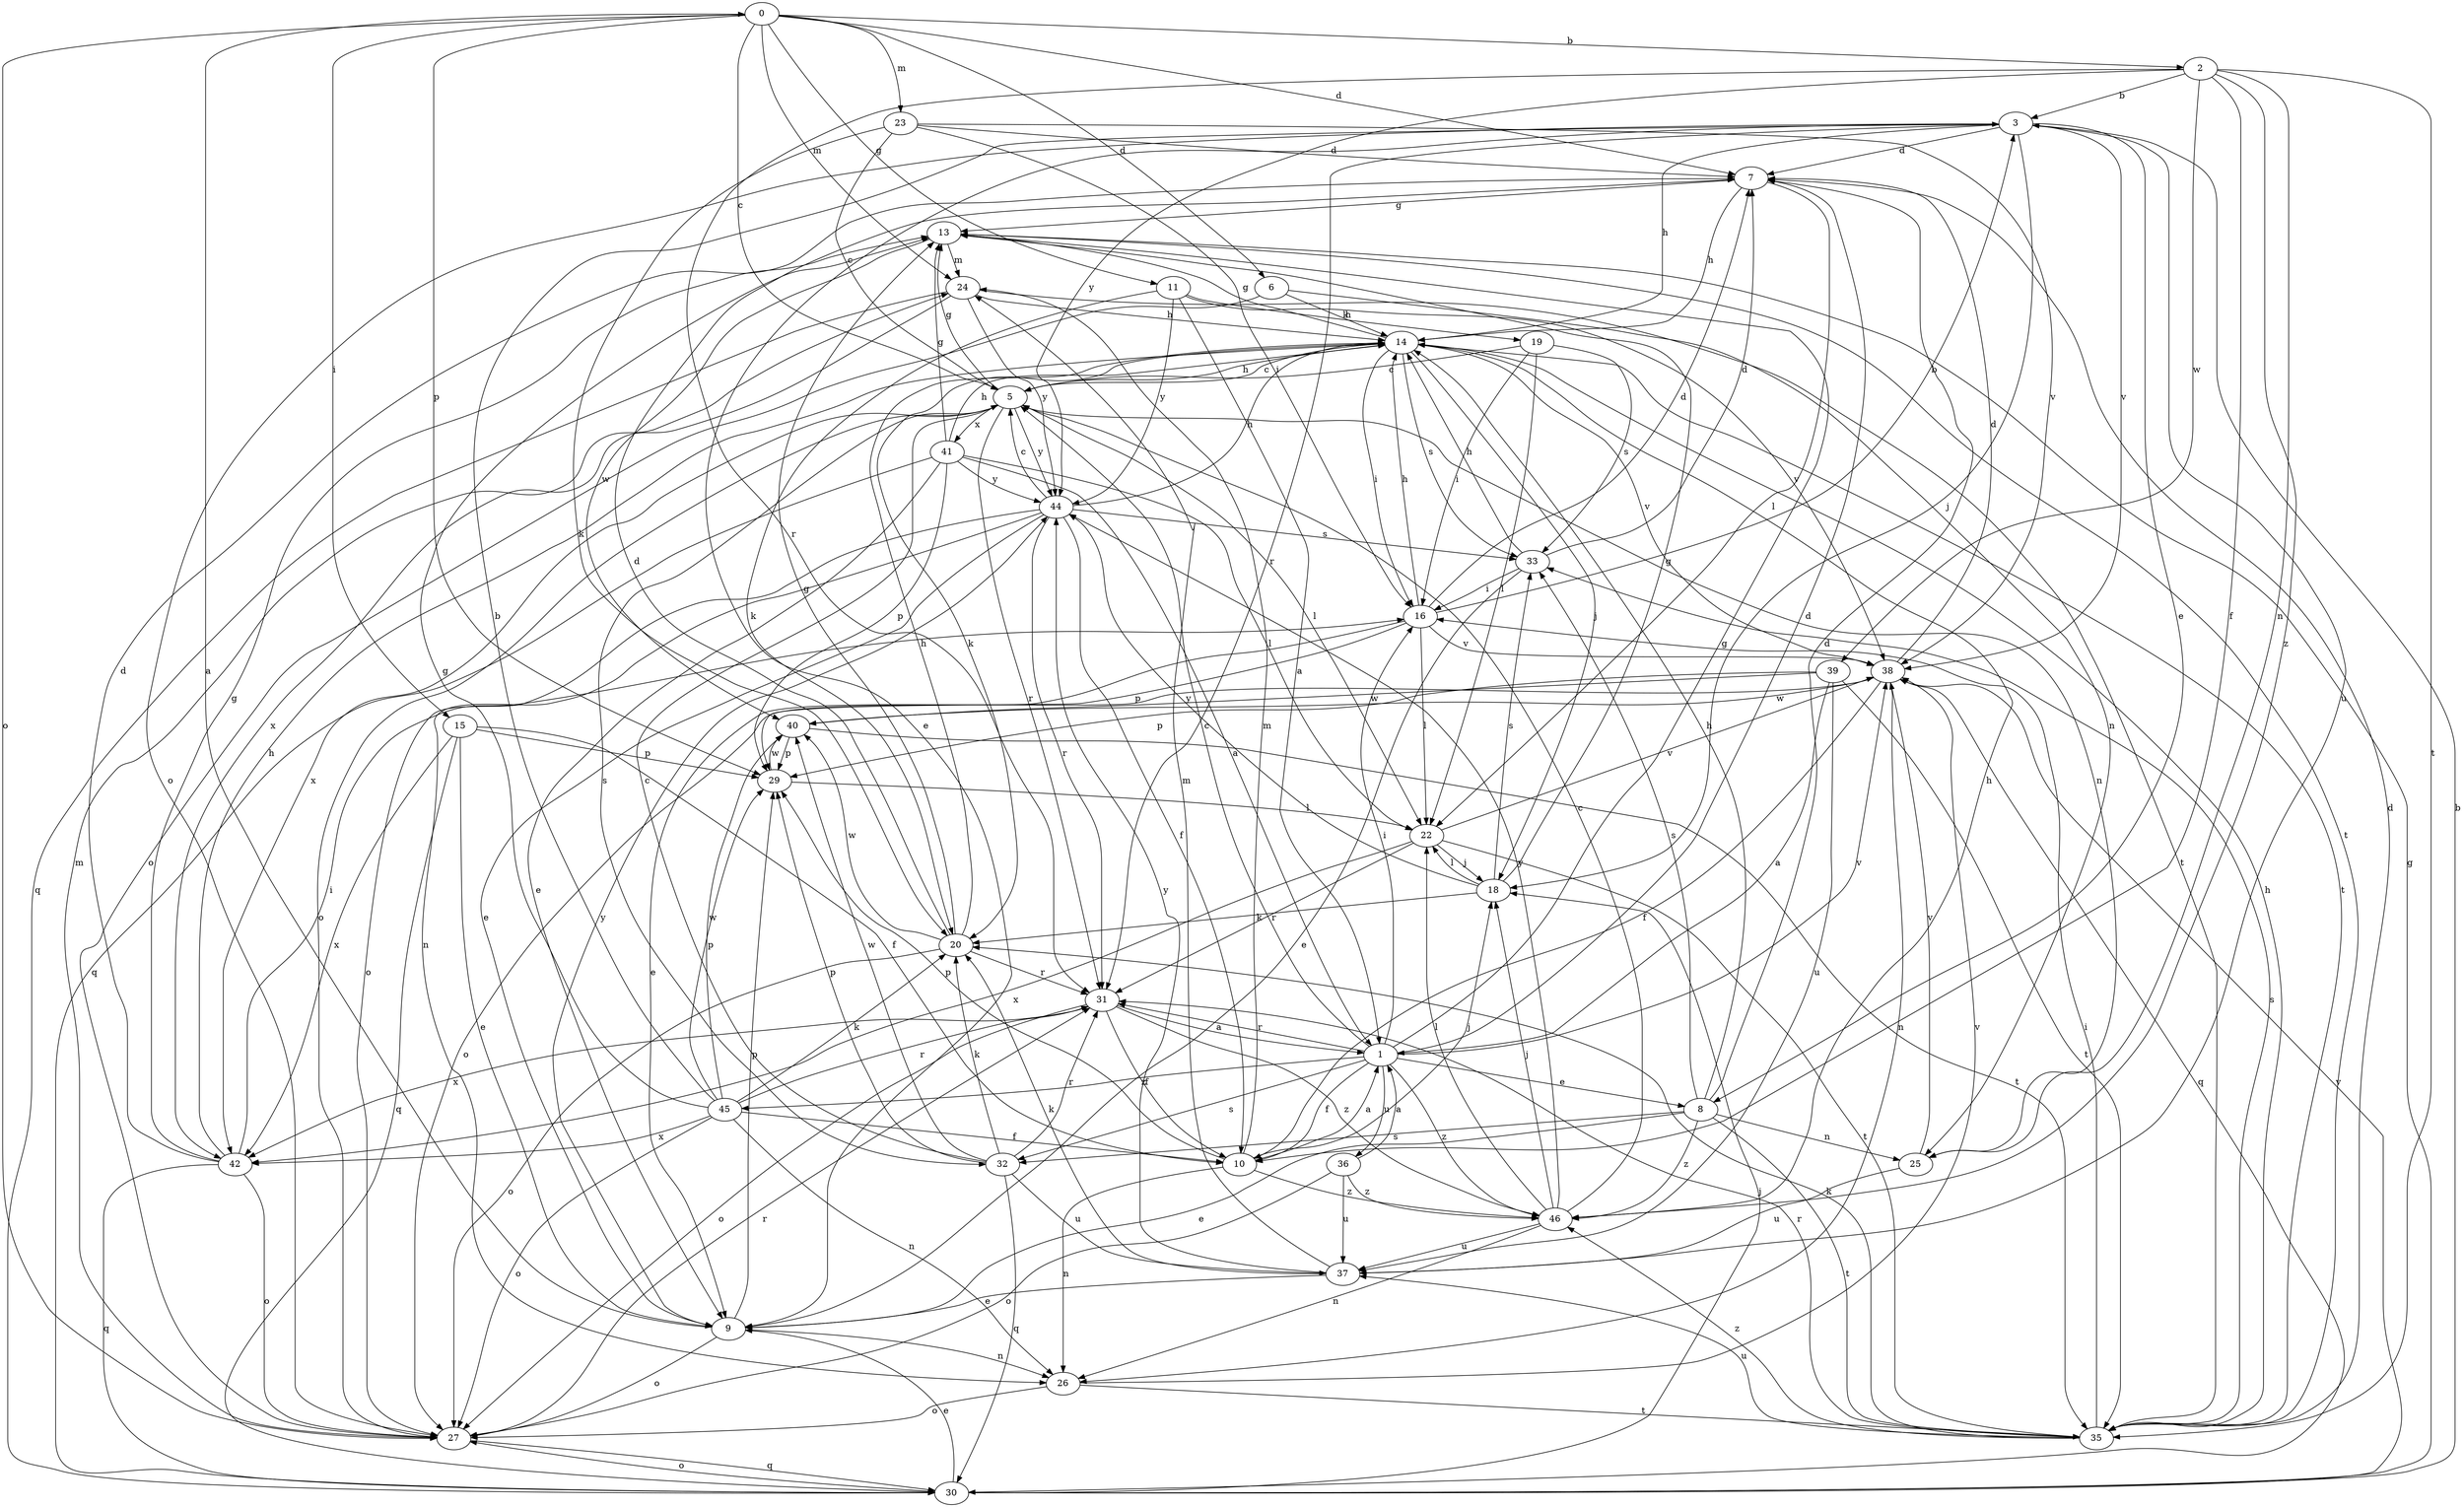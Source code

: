 strict digraph  {
0;
1;
2;
3;
5;
6;
7;
8;
9;
10;
11;
13;
14;
15;
16;
18;
19;
20;
22;
23;
24;
25;
26;
27;
29;
30;
31;
32;
33;
35;
36;
37;
38;
39;
40;
41;
42;
44;
45;
46;
0 -> 2  [label=b];
0 -> 5  [label=c];
0 -> 6  [label=d];
0 -> 7  [label=d];
0 -> 11  [label=g];
0 -> 15  [label=i];
0 -> 23  [label=m];
0 -> 24  [label=m];
0 -> 27  [label=o];
0 -> 29  [label=p];
1 -> 5  [label=c];
1 -> 7  [label=d];
1 -> 8  [label=e];
1 -> 10  [label=f];
1 -> 13  [label=g];
1 -> 16  [label=i];
1 -> 31  [label=r];
1 -> 32  [label=s];
1 -> 36  [label=u];
1 -> 38  [label=v];
1 -> 45  [label=z];
1 -> 46  [label=z];
2 -> 3  [label=b];
2 -> 10  [label=f];
2 -> 25  [label=n];
2 -> 31  [label=r];
2 -> 35  [label=t];
2 -> 39  [label=w];
2 -> 44  [label=y];
2 -> 46  [label=z];
3 -> 7  [label=d];
3 -> 8  [label=e];
3 -> 9  [label=e];
3 -> 14  [label=h];
3 -> 18  [label=j];
3 -> 27  [label=o];
3 -> 31  [label=r];
3 -> 37  [label=u];
3 -> 38  [label=v];
5 -> 13  [label=g];
5 -> 14  [label=h];
5 -> 22  [label=l];
5 -> 25  [label=n];
5 -> 27  [label=o];
5 -> 31  [label=r];
5 -> 32  [label=s];
5 -> 41  [label=x];
5 -> 42  [label=x];
5 -> 44  [label=y];
6 -> 14  [label=h];
6 -> 25  [label=n];
6 -> 27  [label=o];
7 -> 13  [label=g];
7 -> 14  [label=h];
7 -> 22  [label=l];
8 -> 7  [label=d];
8 -> 9  [label=e];
8 -> 14  [label=h];
8 -> 25  [label=n];
8 -> 32  [label=s];
8 -> 33  [label=s];
8 -> 35  [label=t];
8 -> 46  [label=z];
9 -> 0  [label=a];
9 -> 26  [label=n];
9 -> 27  [label=o];
9 -> 29  [label=p];
9 -> 44  [label=y];
10 -> 1  [label=a];
10 -> 18  [label=j];
10 -> 24  [label=m];
10 -> 26  [label=n];
10 -> 29  [label=p];
10 -> 46  [label=z];
11 -> 1  [label=a];
11 -> 19  [label=k];
11 -> 20  [label=k];
11 -> 38  [label=v];
11 -> 44  [label=y];
13 -> 24  [label=m];
13 -> 35  [label=t];
13 -> 40  [label=w];
14 -> 5  [label=c];
14 -> 13  [label=g];
14 -> 16  [label=i];
14 -> 18  [label=j];
14 -> 20  [label=k];
14 -> 33  [label=s];
14 -> 35  [label=t];
14 -> 38  [label=v];
15 -> 9  [label=e];
15 -> 10  [label=f];
15 -> 29  [label=p];
15 -> 30  [label=q];
15 -> 42  [label=x];
16 -> 3  [label=b];
16 -> 7  [label=d];
16 -> 9  [label=e];
16 -> 14  [label=h];
16 -> 22  [label=l];
16 -> 29  [label=p];
16 -> 38  [label=v];
18 -> 13  [label=g];
18 -> 20  [label=k];
18 -> 22  [label=l];
18 -> 33  [label=s];
18 -> 44  [label=y];
19 -> 5  [label=c];
19 -> 16  [label=i];
19 -> 22  [label=l];
19 -> 33  [label=s];
20 -> 7  [label=d];
20 -> 13  [label=g];
20 -> 14  [label=h];
20 -> 27  [label=o];
20 -> 31  [label=r];
20 -> 40  [label=w];
22 -> 18  [label=j];
22 -> 31  [label=r];
22 -> 35  [label=t];
22 -> 38  [label=v];
22 -> 42  [label=x];
23 -> 5  [label=c];
23 -> 7  [label=d];
23 -> 16  [label=i];
23 -> 20  [label=k];
23 -> 38  [label=v];
24 -> 14  [label=h];
24 -> 30  [label=q];
24 -> 35  [label=t];
24 -> 42  [label=x];
24 -> 44  [label=y];
25 -> 37  [label=u];
25 -> 38  [label=v];
26 -> 27  [label=o];
26 -> 35  [label=t];
26 -> 38  [label=v];
27 -> 24  [label=m];
27 -> 30  [label=q];
27 -> 31  [label=r];
29 -> 22  [label=l];
29 -> 40  [label=w];
30 -> 3  [label=b];
30 -> 9  [label=e];
30 -> 13  [label=g];
30 -> 18  [label=j];
30 -> 27  [label=o];
30 -> 38  [label=v];
31 -> 1  [label=a];
31 -> 10  [label=f];
31 -> 27  [label=o];
31 -> 42  [label=x];
31 -> 46  [label=z];
32 -> 5  [label=c];
32 -> 20  [label=k];
32 -> 29  [label=p];
32 -> 30  [label=q];
32 -> 31  [label=r];
32 -> 37  [label=u];
32 -> 40  [label=w];
33 -> 7  [label=d];
33 -> 9  [label=e];
33 -> 14  [label=h];
33 -> 16  [label=i];
35 -> 7  [label=d];
35 -> 14  [label=h];
35 -> 16  [label=i];
35 -> 20  [label=k];
35 -> 31  [label=r];
35 -> 33  [label=s];
35 -> 37  [label=u];
35 -> 46  [label=z];
36 -> 1  [label=a];
36 -> 27  [label=o];
36 -> 37  [label=u];
36 -> 46  [label=z];
37 -> 9  [label=e];
37 -> 20  [label=k];
37 -> 24  [label=m];
37 -> 44  [label=y];
38 -> 7  [label=d];
38 -> 10  [label=f];
38 -> 26  [label=n];
38 -> 27  [label=o];
38 -> 30  [label=q];
38 -> 40  [label=w];
39 -> 1  [label=a];
39 -> 29  [label=p];
39 -> 35  [label=t];
39 -> 37  [label=u];
39 -> 40  [label=w];
40 -> 29  [label=p];
40 -> 35  [label=t];
41 -> 1  [label=a];
41 -> 9  [label=e];
41 -> 13  [label=g];
41 -> 14  [label=h];
41 -> 22  [label=l];
41 -> 29  [label=p];
41 -> 30  [label=q];
41 -> 44  [label=y];
42 -> 7  [label=d];
42 -> 13  [label=g];
42 -> 14  [label=h];
42 -> 16  [label=i];
42 -> 27  [label=o];
42 -> 30  [label=q];
44 -> 5  [label=c];
44 -> 9  [label=e];
44 -> 10  [label=f];
44 -> 14  [label=h];
44 -> 26  [label=n];
44 -> 27  [label=o];
44 -> 31  [label=r];
44 -> 33  [label=s];
45 -> 3  [label=b];
45 -> 10  [label=f];
45 -> 13  [label=g];
45 -> 20  [label=k];
45 -> 26  [label=n];
45 -> 27  [label=o];
45 -> 29  [label=p];
45 -> 31  [label=r];
45 -> 40  [label=w];
45 -> 42  [label=x];
46 -> 5  [label=c];
46 -> 14  [label=h];
46 -> 18  [label=j];
46 -> 22  [label=l];
46 -> 26  [label=n];
46 -> 37  [label=u];
46 -> 44  [label=y];
}
